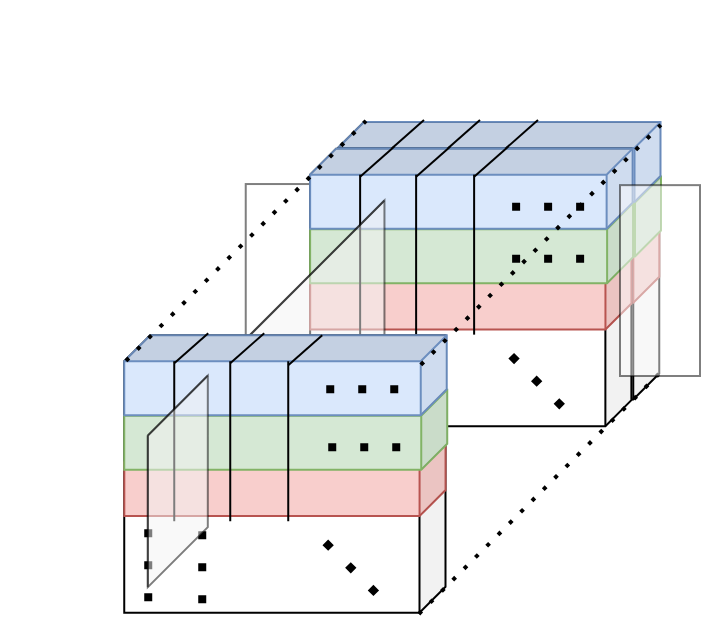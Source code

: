 <mxfile version="21.0.8" type="device"><diagram name="Page-1" id="-Hb2W2plk-sIJbmep7F3"><mxGraphModel dx="1050" dy="541" grid="1" gridSize="10" guides="1" tooltips="1" connect="1" arrows="1" fold="1" page="1" pageScale="1" pageWidth="850" pageHeight="1100" math="0" shadow="0"><root><mxCell id="0"/><mxCell id="1" parent="0"/><mxCell id="3SozwEl9AKoaoGfhHzLY-80" value="" style="rounded=0;whiteSpace=wrap;html=1;opacity=50;" parent="1" vertex="1"><mxGeometry x="202.87" y="155.02" width="40" height="95.43" as="geometry"/></mxCell><mxCell id="3SozwEl9AKoaoGfhHzLY-8" value="" style="shape=cube;whiteSpace=wrap;html=1;boundedLbl=1;backgroundOutline=1;darkOpacity=0.05;darkOpacity2=0.1;rotation=90;size=13;" parent="1" vertex="1"><mxGeometry x="259.94" y="113.06" width="138.75" height="160.63" as="geometry"/></mxCell><mxCell id="3SozwEl9AKoaoGfhHzLY-11" value="" style="shape=cube;whiteSpace=wrap;html=1;boundedLbl=1;backgroundOutline=1;darkOpacity=0.05;darkOpacity2=0.1;rotation=90;size=13;fillColor=#f8cecc;strokeColor=#b85450;" parent="1" vertex="1"><mxGeometry x="309.35" y="114.1" width="40" height="160.63" as="geometry"/></mxCell><mxCell id="3SozwEl9AKoaoGfhHzLY-10" value="" style="shape=cube;whiteSpace=wrap;html=1;boundedLbl=1;backgroundOutline=1;darkOpacity=0.05;darkOpacity2=0.1;rotation=90;size=13;fillColor=#d5e8d4;strokeColor=#82b366;" parent="1" vertex="1"><mxGeometry x="309.75" y="90.5" width="40" height="161.5" as="geometry"/></mxCell><mxCell id="3SozwEl9AKoaoGfhHzLY-9" value="" style="shape=cube;whiteSpace=wrap;html=1;boundedLbl=1;backgroundOutline=1;darkOpacity=0.05;darkOpacity2=0.1;rotation=90;size=13;fillColor=#dae8fc;strokeColor=#6c8ebf;" parent="1" vertex="1"><mxGeometry x="309.63" y="63.38" width="40" height="161.25" as="geometry"/></mxCell><mxCell id="3SozwEl9AKoaoGfhHzLY-12" value="" style="endArrow=none;html=1;rounded=0;" parent="1" edge="1"><mxGeometry width="50" height="50" relative="1" as="geometry"><mxPoint x="274" y="217" as="sourcePoint"/><mxPoint x="274" y="137" as="targetPoint"/></mxGeometry></mxCell><mxCell id="3SozwEl9AKoaoGfhHzLY-13" value="" style="endArrow=none;html=1;rounded=0;" parent="1" edge="1"><mxGeometry width="50" height="50" relative="1" as="geometry"><mxPoint x="302" y="217" as="sourcePoint"/><mxPoint x="302" y="137" as="targetPoint"/></mxGeometry></mxCell><mxCell id="3SozwEl9AKoaoGfhHzLY-14" value="" style="endArrow=none;html=1;rounded=0;" parent="1" edge="1"><mxGeometry width="50" height="50" relative="1" as="geometry"><mxPoint x="331" y="217" as="sourcePoint"/><mxPoint x="331" y="137" as="targetPoint"/></mxGeometry></mxCell><mxCell id="3SozwEl9AKoaoGfhHzLY-15" value="" style="endArrow=none;html=1;rounded=0;" parent="1" edge="1"><mxGeometry width="50" height="50" relative="1" as="geometry"><mxPoint x="275" y="138" as="sourcePoint"/><mxPoint x="292" y="123" as="targetPoint"/></mxGeometry></mxCell><mxCell id="3SozwEl9AKoaoGfhHzLY-17" value="" style="endArrow=none;html=1;rounded=0;" parent="1" edge="1"><mxGeometry width="50" height="50" relative="1" as="geometry"><mxPoint x="303" y="138" as="sourcePoint"/><mxPoint x="320" y="123" as="targetPoint"/></mxGeometry></mxCell><mxCell id="3SozwEl9AKoaoGfhHzLY-18" value="" style="endArrow=none;html=1;rounded=0;" parent="1" edge="1"><mxGeometry width="50" height="50" relative="1" as="geometry"><mxPoint x="332" y="138" as="sourcePoint"/><mxPoint x="349" y="123" as="targetPoint"/></mxGeometry></mxCell><mxCell id="3SozwEl9AKoaoGfhHzLY-20" value="" style="endArrow=none;dashed=1;html=1;dashPattern=1 3;strokeWidth=4;rounded=0;" parent="1" edge="1"><mxGeometry width="50" height="50" relative="1" as="geometry"><mxPoint x="262" y="259" as="sourcePoint"/><mxPoint x="262" y="219" as="targetPoint"/></mxGeometry></mxCell><mxCell id="3SozwEl9AKoaoGfhHzLY-21" value="" style="endArrow=none;dashed=1;html=1;dashPattern=1 3;strokeWidth=4;rounded=0;" parent="1" edge="1"><mxGeometry width="50" height="50" relative="1" as="geometry"><mxPoint x="288" y="258" as="sourcePoint"/><mxPoint x="288" y="218" as="targetPoint"/></mxGeometry></mxCell><mxCell id="3SozwEl9AKoaoGfhHzLY-22" value="" style="endArrow=none;dashed=1;html=1;dashPattern=1 3;strokeWidth=4;rounded=0;" parent="1" edge="1"><mxGeometry width="50" height="50" relative="1" as="geometry"><mxPoint x="386" y="153" as="sourcePoint"/><mxPoint x="346" y="153" as="targetPoint"/></mxGeometry></mxCell><mxCell id="3SozwEl9AKoaoGfhHzLY-23" value="" style="endArrow=none;dashed=1;html=1;dashPattern=1 3;strokeWidth=4;rounded=0;" parent="1" edge="1"><mxGeometry width="50" height="50" relative="1" as="geometry"><mxPoint x="387" y="180" as="sourcePoint"/><mxPoint x="347" y="180" as="targetPoint"/></mxGeometry></mxCell><mxCell id="3SozwEl9AKoaoGfhHzLY-24" value="" style="endArrow=none;dashed=1;html=1;dashPattern=1 3;strokeWidth=4;rounded=0;" parent="1" edge="1"><mxGeometry width="50" height="50" relative="1" as="geometry"><mxPoint x="375" y="253" as="sourcePoint"/><mxPoint x="345" y="223" as="targetPoint"/></mxGeometry></mxCell><mxCell id="3SozwEl9AKoaoGfhHzLY-63" style="edgeStyle=orthogonalEdgeStyle;rounded=0;orthogonalLoop=1;jettySize=auto;html=1;exitX=1;exitY=0;exitDx=0;exitDy=0;strokeColor=none;" parent="1" edge="1"><mxGeometry relative="1" as="geometry"><mxPoint x="120" y="160" as="targetPoint"/><mxPoint x="90" y="219.68" as="sourcePoint"/></mxGeometry></mxCell><mxCell id="3SozwEl9AKoaoGfhHzLY-28" value="" style="shape=cube;whiteSpace=wrap;html=1;boundedLbl=1;backgroundOutline=1;darkOpacity=0.05;darkOpacity2=0.1;rotation=90;size=13;" parent="1" vertex="1"><mxGeometry x="246" y="126.38" width="138.75" height="160.63" as="geometry"/></mxCell><mxCell id="3SozwEl9AKoaoGfhHzLY-29" value="" style="shape=cube;whiteSpace=wrap;html=1;boundedLbl=1;backgroundOutline=1;darkOpacity=0.05;darkOpacity2=0.1;rotation=90;size=13;fillColor=#f8cecc;strokeColor=#b85450;" parent="1" vertex="1"><mxGeometry x="295.41" y="127.42" width="40" height="160.63" as="geometry"/></mxCell><mxCell id="3SozwEl9AKoaoGfhHzLY-30" value="" style="shape=cube;whiteSpace=wrap;html=1;boundedLbl=1;backgroundOutline=1;darkOpacity=0.05;darkOpacity2=0.1;rotation=90;size=13;fillColor=#d5e8d4;strokeColor=#82b366;" parent="1" vertex="1"><mxGeometry x="295.81" y="103.82" width="40" height="161.5" as="geometry"/></mxCell><mxCell id="3SozwEl9AKoaoGfhHzLY-31" value="" style="shape=cube;whiteSpace=wrap;html=1;boundedLbl=1;backgroundOutline=1;darkOpacity=0.05;darkOpacity2=0.1;rotation=90;size=13;fillColor=#dae8fc;strokeColor=#6c8ebf;" parent="1" vertex="1"><mxGeometry x="295.69" y="76.7" width="40" height="161.25" as="geometry"/></mxCell><mxCell id="3SozwEl9AKoaoGfhHzLY-32" value="" style="endArrow=none;html=1;rounded=0;" parent="1" edge="1"><mxGeometry width="50" height="50" relative="1" as="geometry"><mxPoint x="260.06" y="230.32" as="sourcePoint"/><mxPoint x="260.06" y="150.32" as="targetPoint"/></mxGeometry></mxCell><mxCell id="3SozwEl9AKoaoGfhHzLY-33" value="" style="endArrow=none;html=1;rounded=0;" parent="1" edge="1"><mxGeometry width="50" height="50" relative="1" as="geometry"><mxPoint x="288.06" y="230.32" as="sourcePoint"/><mxPoint x="288.06" y="150.32" as="targetPoint"/></mxGeometry></mxCell><mxCell id="3SozwEl9AKoaoGfhHzLY-70" value="" style="shape=cube;whiteSpace=wrap;html=1;boundedLbl=1;backgroundOutline=1;darkOpacity=0.05;darkOpacity2=0.1;size=160;rotation=90;opacity=50;" parent="1" vertex="1"><mxGeometry x="117.06" y="197.22" width="189.12" height="121.21" as="geometry"/></mxCell><mxCell id="3SozwEl9AKoaoGfhHzLY-43" value="" style="shape=cube;whiteSpace=wrap;html=1;boundedLbl=1;backgroundOutline=1;darkOpacity=0.05;darkOpacity2=0.1;rotation=90;size=13;" parent="1" vertex="1"><mxGeometry x="153.06" y="219.68" width="138.75" height="160.63" as="geometry"/></mxCell><mxCell id="3SozwEl9AKoaoGfhHzLY-34" value="" style="endArrow=none;html=1;rounded=0;" parent="1" edge="1"><mxGeometry width="50" height="50" relative="1" as="geometry"><mxPoint x="317.06" y="230.32" as="sourcePoint"/><mxPoint x="317.06" y="150.32" as="targetPoint"/></mxGeometry></mxCell><mxCell id="3SozwEl9AKoaoGfhHzLY-35" value="" style="endArrow=none;html=1;rounded=0;" parent="1" edge="1"><mxGeometry width="50" height="50" relative="1" as="geometry"><mxPoint x="260.06" y="151.32" as="sourcePoint"/><mxPoint x="277.06" y="136.32" as="targetPoint"/></mxGeometry></mxCell><mxCell id="3SozwEl9AKoaoGfhHzLY-36" value="" style="endArrow=none;html=1;rounded=0;" parent="1" edge="1"><mxGeometry width="50" height="50" relative="1" as="geometry"><mxPoint x="288.06" y="151.32" as="sourcePoint"/><mxPoint x="305.06" y="136.32" as="targetPoint"/></mxGeometry></mxCell><mxCell id="3SozwEl9AKoaoGfhHzLY-37" value="" style="endArrow=none;html=1;rounded=0;" parent="1" edge="1"><mxGeometry width="50" height="50" relative="1" as="geometry"><mxPoint x="317.06" y="151.32" as="sourcePoint"/><mxPoint x="334.06" y="136.32" as="targetPoint"/></mxGeometry></mxCell><mxCell id="3SozwEl9AKoaoGfhHzLY-38" value="" style="endArrow=none;dashed=1;html=1;dashPattern=1 3;strokeWidth=4;rounded=0;" parent="1" edge="1"><mxGeometry width="50" height="50" relative="1" as="geometry"><mxPoint x="248.06" y="272.32" as="sourcePoint"/><mxPoint x="248.06" y="232.32" as="targetPoint"/></mxGeometry></mxCell><mxCell id="3SozwEl9AKoaoGfhHzLY-39" value="" style="endArrow=none;dashed=1;html=1;dashPattern=1 3;strokeWidth=4;rounded=0;" parent="1" edge="1"><mxGeometry width="50" height="50" relative="1" as="geometry"><mxPoint x="274.06" y="271.32" as="sourcePoint"/><mxPoint x="274.06" y="231.32" as="targetPoint"/></mxGeometry></mxCell><mxCell id="3SozwEl9AKoaoGfhHzLY-40" value="" style="endArrow=none;dashed=1;html=1;dashPattern=1 3;strokeWidth=4;rounded=0;" parent="1" edge="1"><mxGeometry width="50" height="50" relative="1" as="geometry"><mxPoint x="372.06" y="166.32" as="sourcePoint"/><mxPoint x="332.06" y="166.32" as="targetPoint"/></mxGeometry></mxCell><mxCell id="3SozwEl9AKoaoGfhHzLY-41" value="" style="endArrow=none;dashed=1;html=1;dashPattern=1 3;strokeWidth=4;rounded=0;" parent="1" edge="1"><mxGeometry width="50" height="50" relative="1" as="geometry"><mxPoint x="372.06" y="192.32" as="sourcePoint"/><mxPoint x="332.06" y="192.32" as="targetPoint"/></mxGeometry></mxCell><mxCell id="3SozwEl9AKoaoGfhHzLY-42" value="" style="endArrow=none;dashed=1;html=1;dashPattern=1 3;strokeWidth=4;rounded=0;" parent="1" edge="1"><mxGeometry width="50" height="50" relative="1" as="geometry"><mxPoint x="361.06" y="266.32" as="sourcePoint"/><mxPoint x="331.06" y="236.32" as="targetPoint"/></mxGeometry></mxCell><mxCell id="3SozwEl9AKoaoGfhHzLY-44" value="" style="shape=cube;whiteSpace=wrap;html=1;boundedLbl=1;backgroundOutline=1;darkOpacity=0.05;darkOpacity2=0.1;rotation=90;size=13;fillColor=#f8cecc;strokeColor=#b85450;" parent="1" vertex="1"><mxGeometry x="202.47" y="220.72" width="40" height="160.63" as="geometry"/></mxCell><mxCell id="3SozwEl9AKoaoGfhHzLY-45" value="" style="shape=cube;whiteSpace=wrap;html=1;boundedLbl=1;backgroundOutline=1;darkOpacity=0.05;darkOpacity2=0.1;rotation=90;size=13;fillColor=#d5e8d4;strokeColor=#82b366;" parent="1" vertex="1"><mxGeometry x="202.87" y="197.12" width="40" height="161.5" as="geometry"/></mxCell><mxCell id="3SozwEl9AKoaoGfhHzLY-46" value="" style="shape=cube;whiteSpace=wrap;html=1;boundedLbl=1;backgroundOutline=1;darkOpacity=0.05;darkOpacity2=0.1;rotation=90;size=13;fillColor=#dae8fc;strokeColor=#6c8ebf;" parent="1" vertex="1"><mxGeometry x="202.75" y="170" width="40" height="161.25" as="geometry"/></mxCell><mxCell id="3SozwEl9AKoaoGfhHzLY-47" value="" style="endArrow=none;html=1;rounded=0;" parent="1" edge="1"><mxGeometry width="50" height="50" relative="1" as="geometry"><mxPoint x="167.12" y="323.62" as="sourcePoint"/><mxPoint x="167.12" y="243.62" as="targetPoint"/></mxGeometry></mxCell><mxCell id="3SozwEl9AKoaoGfhHzLY-48" value="" style="endArrow=none;html=1;rounded=0;" parent="1" edge="1"><mxGeometry width="50" height="50" relative="1" as="geometry"><mxPoint x="195.12" y="323.62" as="sourcePoint"/><mxPoint x="195.12" y="243.62" as="targetPoint"/></mxGeometry></mxCell><mxCell id="3SozwEl9AKoaoGfhHzLY-50" value="" style="endArrow=none;html=1;rounded=0;" parent="1" edge="1"><mxGeometry width="50" height="50" relative="1" as="geometry"><mxPoint x="167.12" y="244.62" as="sourcePoint"/><mxPoint x="184.12" y="229.62" as="targetPoint"/></mxGeometry></mxCell><mxCell id="3SozwEl9AKoaoGfhHzLY-51" value="" style="endArrow=none;html=1;rounded=0;" parent="1" edge="1"><mxGeometry width="50" height="50" relative="1" as="geometry"><mxPoint x="195.12" y="244.62" as="sourcePoint"/><mxPoint x="212.12" y="229.62" as="targetPoint"/></mxGeometry></mxCell><mxCell id="3SozwEl9AKoaoGfhHzLY-52" value="" style="endArrow=none;html=1;rounded=0;" parent="1" edge="1"><mxGeometry width="50" height="50" relative="1" as="geometry"><mxPoint x="224.12" y="245.62" as="sourcePoint"/><mxPoint x="241.12" y="230.62" as="targetPoint"/></mxGeometry></mxCell><mxCell id="3SozwEl9AKoaoGfhHzLY-55" value="" style="endArrow=none;dashed=1;html=1;dashPattern=1 3;strokeWidth=4;rounded=0;" parent="1" edge="1"><mxGeometry width="50" height="50" relative="1" as="geometry"><mxPoint x="279.12" y="257.62" as="sourcePoint"/><mxPoint x="239.12" y="257.62" as="targetPoint"/></mxGeometry></mxCell><mxCell id="3SozwEl9AKoaoGfhHzLY-56" value="" style="endArrow=none;dashed=1;html=1;dashPattern=1 3;strokeWidth=4;rounded=0;" parent="1" edge="1"><mxGeometry width="50" height="50" relative="1" as="geometry"><mxPoint x="280.12" y="286.62" as="sourcePoint"/><mxPoint x="240.12" y="286.62" as="targetPoint"/></mxGeometry></mxCell><mxCell id="3SozwEl9AKoaoGfhHzLY-57" value="" style="endArrow=none;dashed=1;html=1;dashPattern=1 3;strokeWidth=4;rounded=0;" parent="1" edge="1"><mxGeometry width="50" height="50" relative="1" as="geometry"><mxPoint x="268.12" y="359.62" as="sourcePoint"/><mxPoint x="238.12" y="329.62" as="targetPoint"/></mxGeometry></mxCell><mxCell id="3SozwEl9AKoaoGfhHzLY-54" value="" style="endArrow=none;dashed=1;html=1;dashPattern=1 3;strokeWidth=4;rounded=0;" parent="1" edge="1"><mxGeometry width="50" height="50" relative="1" as="geometry"><mxPoint x="181.12" y="364.62" as="sourcePoint"/><mxPoint x="181.12" y="324.62" as="targetPoint"/></mxGeometry></mxCell><mxCell id="3SozwEl9AKoaoGfhHzLY-60" value="" style="endArrow=none;dashed=1;html=1;dashPattern=1 3;strokeWidth=2;rounded=0;startArrow=none;startFill=0;endFill=0;" parent="1" edge="1"><mxGeometry width="50" height="50" relative="1" as="geometry"><mxPoint x="289.41" y="370" as="sourcePoint"/><mxPoint x="409.41" y="250" as="targetPoint"/></mxGeometry></mxCell><mxCell id="3SozwEl9AKoaoGfhHzLY-61" value="" style="endArrow=none;dashed=1;html=1;dashPattern=1 3;strokeWidth=2;rounded=0;startArrow=none;startFill=0;endFill=0;" parent="1" edge="1"><mxGeometry width="50" height="50" relative="1" as="geometry"><mxPoint x="290.41" y="245.41" as="sourcePoint"/><mxPoint x="410.41" y="125.41" as="targetPoint"/></mxGeometry></mxCell><mxCell id="3SozwEl9AKoaoGfhHzLY-62" value="" style="endArrow=none;dashed=1;html=1;dashPattern=1 3;strokeWidth=2;rounded=0;startArrow=none;startFill=0;endFill=0;" parent="1" edge="1"><mxGeometry width="50" height="50" relative="1" as="geometry"><mxPoint x="143.0" y="243.41" as="sourcePoint"/><mxPoint x="263" y="123.41" as="targetPoint"/></mxGeometry></mxCell><mxCell id="3SozwEl9AKoaoGfhHzLY-53" value="" style="endArrow=none;dashed=1;html=1;dashPattern=1 3;strokeWidth=4;rounded=0;" parent="1" edge="1"><mxGeometry width="50" height="50" relative="1" as="geometry"><mxPoint x="154.12" y="363.62" as="sourcePoint"/><mxPoint x="154.12" y="323.62" as="targetPoint"/></mxGeometry></mxCell><mxCell id="3SozwEl9AKoaoGfhHzLY-69" value="" style="shape=cube;whiteSpace=wrap;html=1;boundedLbl=1;backgroundOutline=1;darkOpacity=0.05;darkOpacity2=0.1;size=30;rotation=90;opacity=50;" parent="1" vertex="1"><mxGeometry x="116" y="288.68" width="105.81" height="30" as="geometry"/></mxCell><mxCell id="3SozwEl9AKoaoGfhHzLY-73" value="" style="endArrow=none;html=1;rounded=0;" parent="1" edge="1"><mxGeometry width="50" height="50" relative="1" as="geometry"><mxPoint x="224.12" y="323.62" as="sourcePoint"/><mxPoint x="224.12" y="243.62" as="targetPoint"/></mxGeometry></mxCell><mxCell id="3SozwEl9AKoaoGfhHzLY-78" value="" style="rounded=0;whiteSpace=wrap;html=1;opacity=50;" parent="1" vertex="1"><mxGeometry x="390" y="155.57" width="40" height="95.43" as="geometry"/></mxCell><mxCell id="OI29ABic6LHmpbpsYbZ6-1" value="" style="shape=image;verticalLabelPosition=bottom;labelBackgroundColor=default;verticalAlign=top;aspect=fixed;imageAspect=0;image=https://miro.medium.com/max/2050/0*ajC4vL-08h5xp3G7.png;" vertex="1" parent="1"><mxGeometry x="80.06" y="63.38" width="309.94" height="61.99" as="geometry"/></mxCell></root></mxGraphModel></diagram></mxfile>